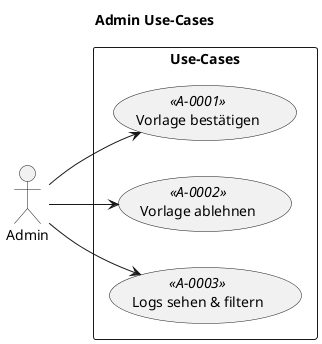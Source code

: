 @startuml "Admin Use-Cases"
title "Admin Use-Cases"
left to right direction
skinparam packageStyle rectangle

' Akteure
actor Admin

' Diagramm
rectangle "Use-Cases" {
    (Vorlage bestätigen) as (A-0001) <<A-0001>>
    (Vorlage ablehnen) as (A-0002) <<A-0002>>
    (Logs sehen & filtern) as (A-0003) <<A-0003>>
}

' Verbindungen    
Admin --> (A-0001)
Admin --> (A-0002)
Admin --> (A-0003)
@enduml